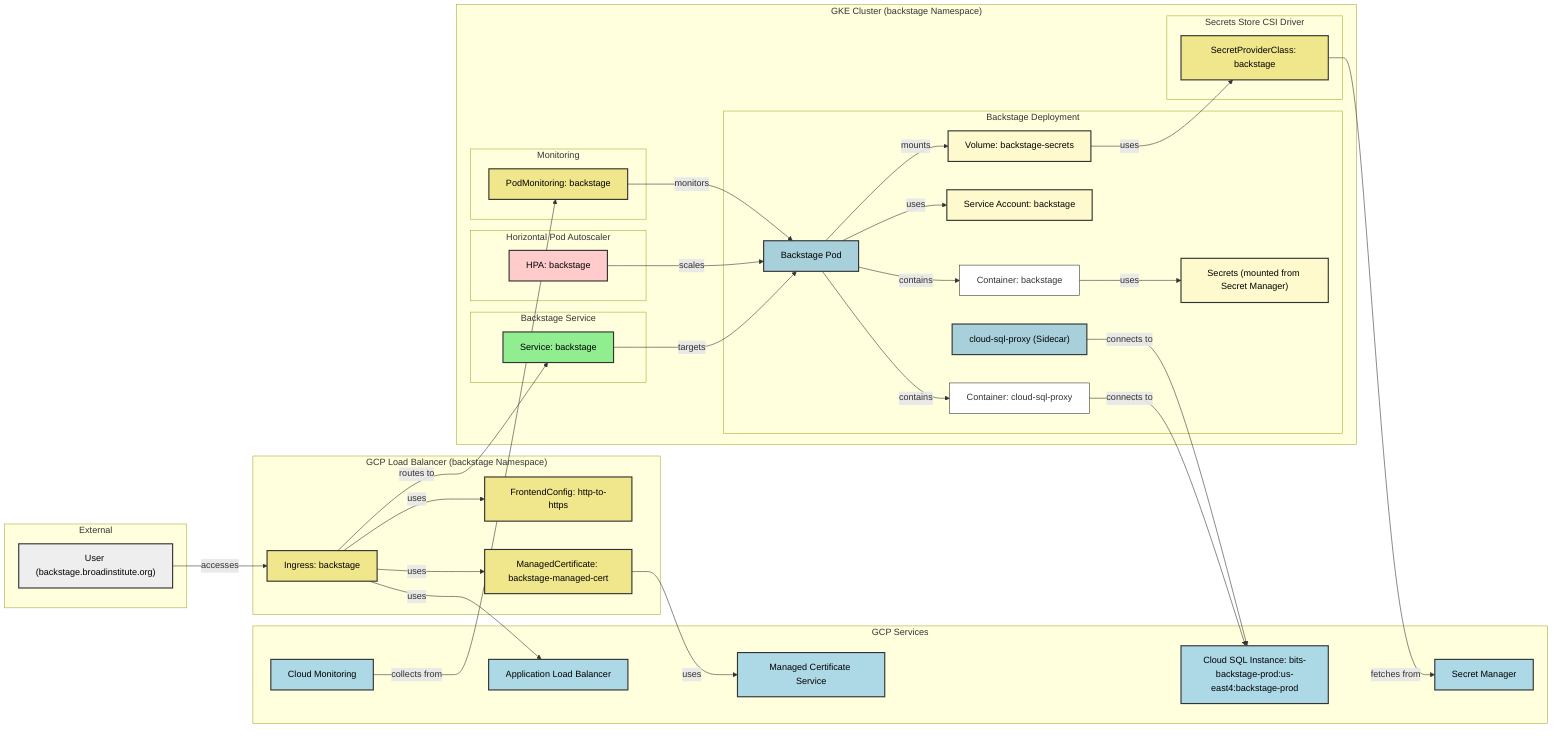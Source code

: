 graph LR
    subgraph "GKE Cluster (backstage Namespace)"
        subgraph "Backstage Deployment"
            A[Backstage Pod]
            B["cloud-sql-proxy (Sidecar)"]
            C[Service Account: backstage]
            D["Secrets (mounted from Secret Manager)"]
            E[Volume: backstage-secrets]
            F[Container: backstage]
            G[Container: cloud-sql-proxy]
        end
        subgraph "Backstage Service"
            H[Service: backstage]
        end
        subgraph "Horizontal Pod Autoscaler"
            I[HPA: backstage]
        end
        subgraph "Monitoring"
            J[PodMonitoring: backstage]
        end
        subgraph "Secrets Store CSI Driver"
            K[SecretProviderClass: backstage]
        end
    end
    subgraph "GCP Load Balancer (backstage Namespace)"
        L[Ingress: backstage]
        M[FrontendConfig: http-to-https]
        N[ManagedCertificate: backstage-managed-cert]
    end
    subgraph "GCP Services"
        O[Cloud SQL Instance: bits-backstage-prod:us-east4:backstage-prod]
        P[Secret Manager]
        Q[Application Load Balancer]
        R[Managed Certificate Service]
        S[Cloud Monitoring]
    end
    subgraph "External"
        T["User (backstage.broadinstitute.org)"]
    end

    style A fill:#a8d0db,stroke:#333,stroke-width:2px,color:#000
    style B fill:#a8d0db,stroke:#333,stroke-width:2px,color:#000
    style H fill:#90ee90,stroke:#333,stroke-width:2px,color:#000
    style I fill:#ffcccb,stroke:#333,stroke-width:2px,color:#000
    style L fill:#f0e68c,stroke:#333,stroke-width:2px,color:#000
    style M fill:#f0e68c,stroke:#333,stroke-width:2px,color:#000
    style N fill:#f0e68c,stroke:#333,stroke-width:2px,color:#000
    style J fill:#f0e68c,stroke:#333,stroke-width:2px,color:#000
    style K fill:#f0e68c,stroke:#333,stroke-width:2px,color:#000
    style C fill:#fffacd,stroke:#333,stroke-width:2px,color:#000
    style D fill:#fffacd,stroke:#333,stroke-width:2px,color:#000
    style E fill:#fffacd,stroke:#333,stroke-width:2px,color:#000
    style O fill:#add8e6,stroke:#333,stroke-width:2px,color:#000
    style P fill:#add8e6,stroke:#333,stroke-width:2px,color:#000
    style Q fill:#add8e6,stroke:#333,stroke-width:2px,color:#000
    style R fill:#add8e6,stroke:#333,stroke-width:2px,color:#000
    style S fill:#add8e6,stroke:#333,stroke-width:2px,color:#000
    style T fill:#eee,stroke:#333,stroke-width:2px,color:#000

    F -- uses --> D
    G -- connects to --> O
    A -- contains --> F
    A -- contains --> G
    A -- uses --> C
    A -- mounts --> E
    E -- uses --> K
    K -- fetches from --> P
    H -- targets --> A
    I -- scales --> A
    L -- uses --> M
    L -- uses --> N
    L -- routes to --> H
    L -- uses --> Q
    N -- uses --> R
    T -- accesses --> L
    B -- connects to --> O
    J -- monitors --> A
    S -- collects from --> J

    classDef default fill:#fff,stroke:#333,stroke-width:1px;